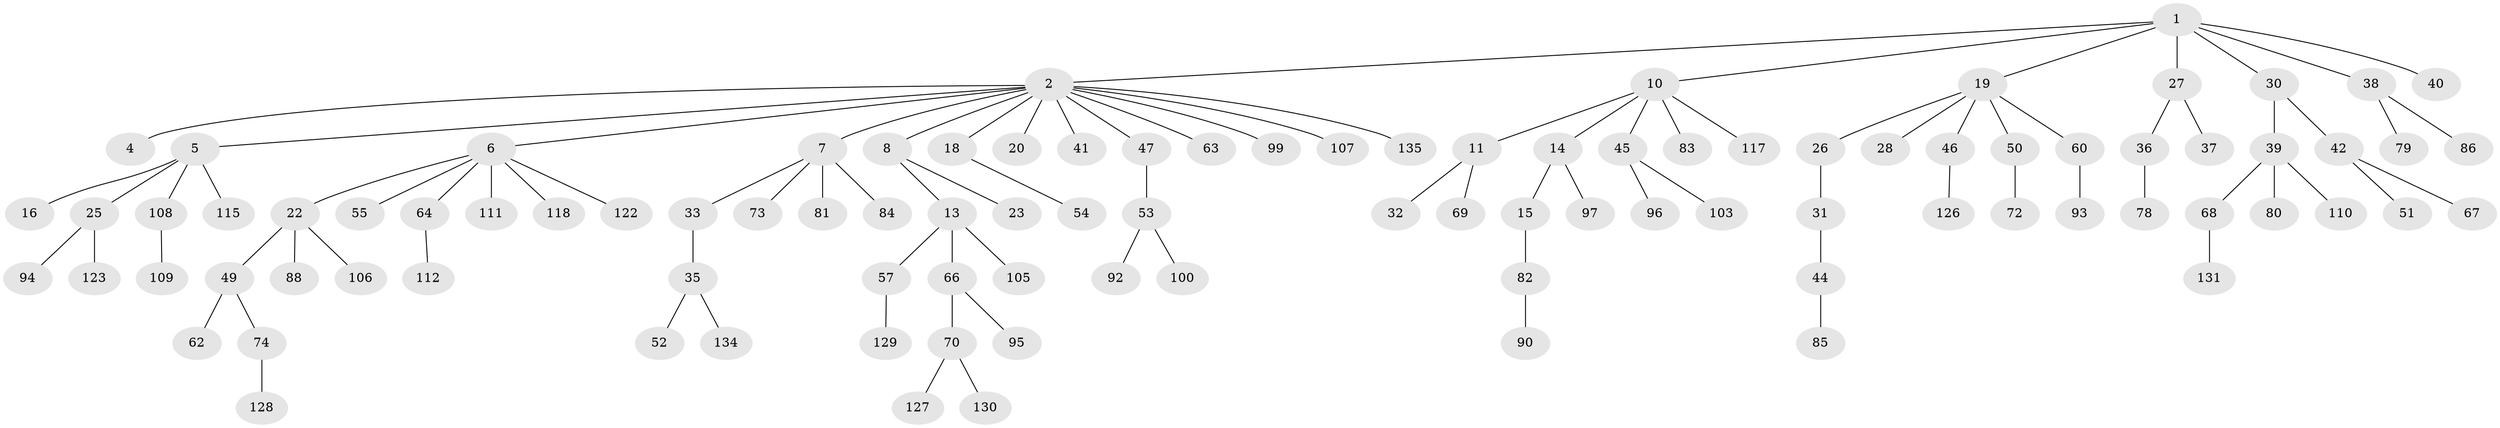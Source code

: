 // Generated by graph-tools (version 1.1) at 2025/24/03/03/25 07:24:09]
// undirected, 99 vertices, 98 edges
graph export_dot {
graph [start="1"]
  node [color=gray90,style=filled];
  1 [super="+76"];
  2 [super="+3"];
  4 [super="+75"];
  5 [super="+9"];
  6 [super="+17"];
  7;
  8;
  10 [super="+12"];
  11 [super="+56"];
  13 [super="+48"];
  14;
  15 [super="+34"];
  16 [super="+21"];
  18;
  19 [super="+24"];
  20;
  22 [super="+120"];
  23 [super="+104"];
  25 [super="+61"];
  26;
  27 [super="+29"];
  28 [super="+71"];
  30;
  31 [super="+59"];
  32;
  33;
  35 [super="+102"];
  36;
  37;
  38 [super="+77"];
  39 [super="+43"];
  40 [super="+101"];
  41;
  42 [super="+91"];
  44;
  45 [super="+65"];
  46;
  47 [super="+58"];
  49 [super="+119"];
  50;
  51;
  52;
  53;
  54 [super="+125"];
  55 [super="+113"];
  57;
  60 [super="+121"];
  62;
  63;
  64;
  66;
  67;
  68;
  69;
  70 [super="+87"];
  72 [super="+89"];
  73 [super="+116"];
  74;
  78;
  79;
  80 [super="+98"];
  81 [super="+114"];
  82;
  83;
  84 [super="+132"];
  85;
  86;
  88;
  90;
  92 [super="+133"];
  93;
  94;
  95;
  96;
  97;
  99;
  100;
  103;
  105;
  106;
  107;
  108;
  109 [super="+124"];
  110;
  111;
  112;
  115;
  117;
  118;
  122;
  123;
  126;
  127;
  128;
  129;
  130;
  131;
  134;
  135;
  1 -- 2;
  1 -- 10;
  1 -- 19;
  1 -- 27;
  1 -- 30;
  1 -- 38;
  1 -- 40;
  2 -- 5;
  2 -- 6;
  2 -- 7;
  2 -- 8;
  2 -- 18;
  2 -- 20;
  2 -- 47;
  2 -- 63;
  2 -- 99;
  2 -- 135;
  2 -- 41;
  2 -- 107;
  2 -- 4;
  5 -- 16;
  5 -- 115;
  5 -- 25;
  5 -- 108;
  6 -- 22;
  6 -- 64;
  6 -- 111;
  6 -- 118;
  6 -- 122;
  6 -- 55;
  7 -- 33;
  7 -- 73;
  7 -- 81;
  7 -- 84;
  8 -- 13;
  8 -- 23;
  10 -- 11;
  10 -- 14;
  10 -- 45;
  10 -- 83;
  10 -- 117;
  11 -- 32;
  11 -- 69;
  13 -- 57;
  13 -- 105;
  13 -- 66;
  14 -- 15;
  14 -- 97;
  15 -- 82;
  18 -- 54;
  19 -- 28;
  19 -- 60;
  19 -- 26;
  19 -- 50;
  19 -- 46;
  22 -- 49;
  22 -- 88;
  22 -- 106;
  25 -- 123;
  25 -- 94;
  26 -- 31;
  27 -- 37;
  27 -- 36;
  30 -- 39;
  30 -- 42;
  31 -- 44;
  33 -- 35;
  35 -- 52;
  35 -- 134;
  36 -- 78;
  38 -- 79;
  38 -- 86;
  39 -- 68;
  39 -- 110;
  39 -- 80;
  42 -- 51;
  42 -- 67;
  44 -- 85;
  45 -- 96;
  45 -- 103;
  46 -- 126;
  47 -- 53;
  49 -- 62;
  49 -- 74;
  50 -- 72;
  53 -- 92;
  53 -- 100;
  57 -- 129;
  60 -- 93;
  64 -- 112;
  66 -- 70;
  66 -- 95;
  68 -- 131;
  70 -- 127;
  70 -- 130;
  74 -- 128;
  82 -- 90;
  108 -- 109;
}
